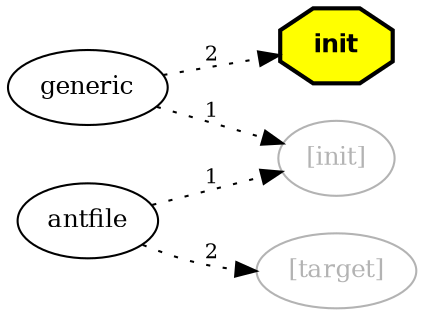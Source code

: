 digraph "Subant" {
graph [rankdir="LR"];
node [fontsize="12"];
edge [fontsize="10"];
"init" [shape=octagon,fillcolor="yellow",style="filled,bold",fontname="Helvetica-Bold"];

"generic"
"generic" -> "[init]" [label="1", fontsize="10",style="dotted"];
"generic" -> "init" [label="2", fontsize="10",style="dotted"];

"antfile"
"antfile" -> "[init]" [label="1", fontsize="10",style="dotted"];
"antfile" -> "[target]" [label="2", fontsize="10",style="dotted"];

"[init]" [color="gray70",fontcolor="gray70"];

"[target]" [color="gray70",fontcolor="gray70"];

}
